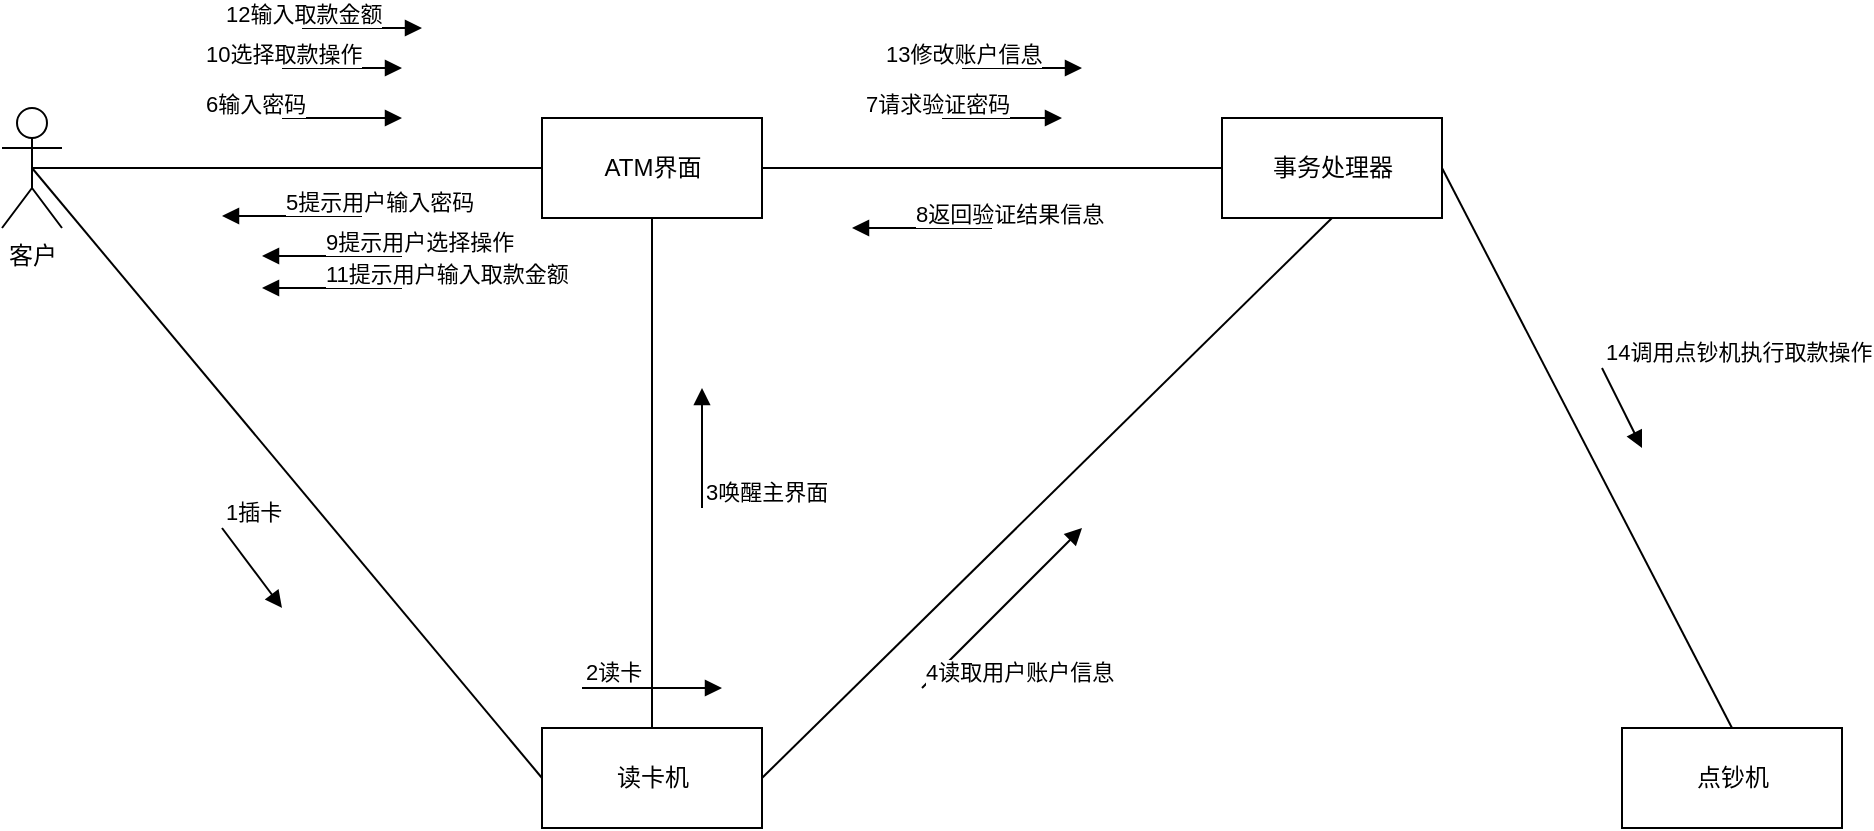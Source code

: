 <mxfile version="17.0.0" type="device"><diagram id="MIDFEm1Nah7zHZRz3Jmn" name="第 1 页"><mxGraphModel dx="1002" dy="714" grid="1" gridSize="10" guides="1" tooltips="1" connect="1" arrows="1" fold="1" page="1" pageScale="1" pageWidth="1169" pageHeight="827" math="0" shadow="0"><root><mxCell id="0"/><mxCell id="1" parent="0"/><mxCell id="c87Zd99VQi9qyugf4F2s-10" style="rounded=0;orthogonalLoop=1;jettySize=auto;html=1;exitX=0.5;exitY=0.5;exitDx=0;exitDy=0;exitPerimeter=0;entryX=0;entryY=0.5;entryDx=0;entryDy=0;endArrow=none;endFill=0;" edge="1" parent="1" source="c87Zd99VQi9qyugf4F2s-1" target="c87Zd99VQi9qyugf4F2s-7"><mxGeometry relative="1" as="geometry"/></mxCell><mxCell id="c87Zd99VQi9qyugf4F2s-11" style="edgeStyle=none;rounded=0;orthogonalLoop=1;jettySize=auto;html=1;exitX=0.5;exitY=0.5;exitDx=0;exitDy=0;exitPerimeter=0;entryX=0;entryY=0.5;entryDx=0;entryDy=0;endArrow=none;endFill=0;" edge="1" parent="1" source="c87Zd99VQi9qyugf4F2s-1" target="c87Zd99VQi9qyugf4F2s-3"><mxGeometry relative="1" as="geometry"/></mxCell><mxCell id="c87Zd99VQi9qyugf4F2s-1" value="客户&lt;br&gt;" style="shape=umlActor;verticalLabelPosition=bottom;verticalAlign=top;html=1;outlineConnect=0;" vertex="1" parent="1"><mxGeometry x="90" y="140" width="30" height="60" as="geometry"/></mxCell><mxCell id="c87Zd99VQi9qyugf4F2s-12" style="edgeStyle=none;rounded=0;orthogonalLoop=1;jettySize=auto;html=1;exitX=0.5;exitY=1;exitDx=0;exitDy=0;entryX=0.5;entryY=0;entryDx=0;entryDy=0;endArrow=none;endFill=0;" edge="1" parent="1" source="c87Zd99VQi9qyugf4F2s-3" target="c87Zd99VQi9qyugf4F2s-7"><mxGeometry relative="1" as="geometry"/></mxCell><mxCell id="c87Zd99VQi9qyugf4F2s-13" style="edgeStyle=none;rounded=0;orthogonalLoop=1;jettySize=auto;html=1;exitX=1;exitY=0.5;exitDx=0;exitDy=0;entryX=0;entryY=0.5;entryDx=0;entryDy=0;endArrow=none;endFill=0;" edge="1" parent="1" source="c87Zd99VQi9qyugf4F2s-3" target="c87Zd99VQi9qyugf4F2s-5"><mxGeometry relative="1" as="geometry"/></mxCell><mxCell id="c87Zd99VQi9qyugf4F2s-3" value="ATM界面" style="html=1;" vertex="1" parent="1"><mxGeometry x="360" y="145" width="110" height="50" as="geometry"/></mxCell><mxCell id="c87Zd99VQi9qyugf4F2s-4" value="点钞机&lt;span style=&quot;color: rgba(0 , 0 , 0 , 0) ; font-family: monospace ; font-size: 0px&quot;&gt;%3CmxGraphModel%3E%3Croot%3E%3CmxCell%20id%3D%220%22%2F%3E%3CmxCell%20id%3D%221%22%20parent%3D%220%22%2F%3E%3CmxCell%20id%3D%222%22%20value%3D%22ATM%E7%95%8C%E9%9D%A2%22%20style%3D%22html%3D1%3B%22%20vertex%3D%221%22%20parent%3D%221%22%3E%3CmxGeometry%20x%3D%22530%22%20y%3D%22340%22%20width%3D%22110%22%20height%3D%2250%22%20as%3D%22geometry%22%2F%3E%3C%2FmxCell%3E%3C%2Froot%3E%3C%2FmxGraphModel%3E&lt;/span&gt;&lt;span style=&quot;color: rgba(0 , 0 , 0 , 0) ; font-family: monospace ; font-size: 0px&quot;&gt;%3CmxGraphModel%3E%3Croot%3E%3CmxCell%20id%3D%220%22%2F%3E%3CmxCell%20id%3D%221%22%20parent%3D%220%22%2F%3E%3CmxCell%20id%3D%222%22%20value%3D%22ATM%E7%95%8C%E9%9D%A2%22%20style%3D%22html%3D1%3B%22%20vertex%3D%221%22%20parent%3D%221%22%3E%3CmxGeometry%20x%3D%22530%22%20y%3D%22340%22%20width%3D%22110%22%20height%3D%2250%22%20as%3D%22geometry%22%2F%3E%3C%2FmxCell%3E%3C%2Froot%3E%3C%2FmxGraphModel%3E&lt;/span&gt;" style="html=1;" vertex="1" parent="1"><mxGeometry x="900" y="450" width="110" height="50" as="geometry"/></mxCell><mxCell id="c87Zd99VQi9qyugf4F2s-15" style="edgeStyle=none;rounded=0;orthogonalLoop=1;jettySize=auto;html=1;exitX=1;exitY=0.5;exitDx=0;exitDy=0;entryX=0.5;entryY=0;entryDx=0;entryDy=0;endArrow=none;endFill=0;" edge="1" parent="1" source="c87Zd99VQi9qyugf4F2s-5" target="c87Zd99VQi9qyugf4F2s-4"><mxGeometry relative="1" as="geometry"/></mxCell><mxCell id="c87Zd99VQi9qyugf4F2s-5" value="事务处理器&lt;span style=&quot;color: rgba(0 , 0 , 0 , 0) ; font-family: monospace ; font-size: 0px&quot;&gt;%3CmxGraphModel%3E%3Croot%3E%3CmxCell%20id%3D%220%22%2F%3E%3CmxCell%20id%3D%221%22%20parent%3D%220%22%2F%3E%3CmxCell%20id%3D%222%22%20value%3D%22ATM%E7%95%8C%E9%9D%A2%22%20style%3D%22html%3D1%3B%22%20vertex%3D%221%22%20parent%3D%221%22%3E%3CmxGeometry%20x%3D%22530%22%20y%3D%22340%22%20width%3D%22110%22%20height%3D%2250%22%20as%3D%22geometry%22%2F%3E%3C%2FmxCell%3E%3C%2Froot%3E%3C%2FmxGraphModel%3E&lt;/span&gt;" style="html=1;" vertex="1" parent="1"><mxGeometry x="700" y="145" width="110" height="50" as="geometry"/></mxCell><mxCell id="c87Zd99VQi9qyugf4F2s-14" style="edgeStyle=none;rounded=0;orthogonalLoop=1;jettySize=auto;html=1;exitX=1;exitY=0.5;exitDx=0;exitDy=0;entryX=0.5;entryY=1;entryDx=0;entryDy=0;endArrow=none;endFill=0;" edge="1" parent="1" source="c87Zd99VQi9qyugf4F2s-7" target="c87Zd99VQi9qyugf4F2s-5"><mxGeometry relative="1" as="geometry"/></mxCell><mxCell id="c87Zd99VQi9qyugf4F2s-7" value="读卡机" style="html=1;" vertex="1" parent="1"><mxGeometry x="360" y="450" width="110" height="50" as="geometry"/></mxCell><mxCell id="c87Zd99VQi9qyugf4F2s-16" value="" style="endArrow=block;endFill=1;html=1;align=left;verticalAlign=top;rounded=0;" edge="1" parent="1"><mxGeometry x="-1" relative="1" as="geometry"><mxPoint x="200" y="350" as="sourcePoint"/><mxPoint x="230" y="390" as="targetPoint"/></mxGeometry></mxCell><mxCell id="c87Zd99VQi9qyugf4F2s-17" value="1插卡" style="edgeLabel;resizable=0;html=1;align=left;verticalAlign=bottom;" connectable="0" vertex="1" parent="c87Zd99VQi9qyugf4F2s-16"><mxGeometry x="-1" relative="1" as="geometry"/></mxCell><mxCell id="c87Zd99VQi9qyugf4F2s-20" value="" style="endArrow=block;endFill=1;html=1;align=left;verticalAlign=top;rounded=0;" edge="1" parent="1"><mxGeometry x="-1" relative="1" as="geometry"><mxPoint x="380" y="430" as="sourcePoint"/><mxPoint x="450" y="430" as="targetPoint"/></mxGeometry></mxCell><mxCell id="c87Zd99VQi9qyugf4F2s-21" value="2读卡" style="edgeLabel;resizable=0;html=1;align=left;verticalAlign=bottom;" connectable="0" vertex="1" parent="c87Zd99VQi9qyugf4F2s-20"><mxGeometry x="-1" relative="1" as="geometry"/></mxCell><mxCell id="c87Zd99VQi9qyugf4F2s-22" value="" style="endArrow=block;endFill=1;html=1;align=left;verticalAlign=top;rounded=0;" edge="1" parent="1"><mxGeometry x="-1" relative="1" as="geometry"><mxPoint x="440" y="340" as="sourcePoint"/><mxPoint x="440" y="280" as="targetPoint"/></mxGeometry></mxCell><mxCell id="c87Zd99VQi9qyugf4F2s-23" value="3唤醒主界面" style="edgeLabel;resizable=0;html=1;align=left;verticalAlign=bottom;" connectable="0" vertex="1" parent="c87Zd99VQi9qyugf4F2s-22"><mxGeometry x="-1" relative="1" as="geometry"/></mxCell><mxCell id="c87Zd99VQi9qyugf4F2s-24" value="" style="endArrow=block;endFill=1;html=1;align=left;verticalAlign=top;rounded=0;" edge="1" parent="1"><mxGeometry x="-1" relative="1" as="geometry"><mxPoint x="550" y="430" as="sourcePoint"/><mxPoint x="630" y="350" as="targetPoint"/></mxGeometry></mxCell><mxCell id="c87Zd99VQi9qyugf4F2s-25" value="4读取用户账户信息" style="edgeLabel;resizable=0;html=1;align=left;verticalAlign=bottom;" connectable="0" vertex="1" parent="c87Zd99VQi9qyugf4F2s-24"><mxGeometry x="-1" relative="1" as="geometry"/></mxCell><mxCell id="c87Zd99VQi9qyugf4F2s-26" value="" style="endArrow=block;endFill=1;html=1;align=left;verticalAlign=top;rounded=0;" edge="1" parent="1"><mxGeometry x="-1" relative="1" as="geometry"><mxPoint x="270" y="194" as="sourcePoint"/><mxPoint x="200" y="194" as="targetPoint"/></mxGeometry></mxCell><mxCell id="c87Zd99VQi9qyugf4F2s-27" value="5提示用户输入密码" style="edgeLabel;resizable=0;html=1;align=left;verticalAlign=bottom;" connectable="0" vertex="1" parent="c87Zd99VQi9qyugf4F2s-26"><mxGeometry x="-1" relative="1" as="geometry"><mxPoint x="-40" y="1" as="offset"/></mxGeometry></mxCell><mxCell id="c87Zd99VQi9qyugf4F2s-29" value="" style="endArrow=block;endFill=1;html=1;align=left;verticalAlign=top;rounded=0;" edge="1" parent="1"><mxGeometry x="-1" relative="1" as="geometry"><mxPoint x="230" y="145" as="sourcePoint"/><mxPoint x="290" y="145" as="targetPoint"/></mxGeometry></mxCell><mxCell id="c87Zd99VQi9qyugf4F2s-30" value="6输入密码" style="edgeLabel;resizable=0;html=1;align=left;verticalAlign=bottom;" connectable="0" vertex="1" parent="c87Zd99VQi9qyugf4F2s-29"><mxGeometry x="-1" relative="1" as="geometry"><mxPoint x="-40" y="1" as="offset"/></mxGeometry></mxCell><mxCell id="c87Zd99VQi9qyugf4F2s-31" value="" style="endArrow=block;endFill=1;html=1;align=left;verticalAlign=top;rounded=0;" edge="1" parent="1"><mxGeometry x="-1" relative="1" as="geometry"><mxPoint x="560" y="145" as="sourcePoint"/><mxPoint x="620" y="145" as="targetPoint"/></mxGeometry></mxCell><mxCell id="c87Zd99VQi9qyugf4F2s-32" value="7请求验证密码" style="edgeLabel;resizable=0;html=1;align=left;verticalAlign=bottom;" connectable="0" vertex="1" parent="c87Zd99VQi9qyugf4F2s-31"><mxGeometry x="-1" relative="1" as="geometry"><mxPoint x="-40" y="1" as="offset"/></mxGeometry></mxCell><mxCell id="c87Zd99VQi9qyugf4F2s-33" value="" style="endArrow=block;endFill=1;html=1;align=left;verticalAlign=top;rounded=0;" edge="1" parent="1"><mxGeometry x="-1" relative="1" as="geometry"><mxPoint x="585" y="200" as="sourcePoint"/><mxPoint x="515" y="200" as="targetPoint"/></mxGeometry></mxCell><mxCell id="c87Zd99VQi9qyugf4F2s-34" value="8返回验证结果信息" style="edgeLabel;resizable=0;html=1;align=left;verticalAlign=bottom;" connectable="0" vertex="1" parent="c87Zd99VQi9qyugf4F2s-33"><mxGeometry x="-1" relative="1" as="geometry"><mxPoint x="-40" y="1" as="offset"/></mxGeometry></mxCell><mxCell id="c87Zd99VQi9qyugf4F2s-35" value="" style="endArrow=block;endFill=1;html=1;align=left;verticalAlign=top;rounded=0;" edge="1" parent="1"><mxGeometry x="-1" relative="1" as="geometry"><mxPoint x="290" y="214" as="sourcePoint"/><mxPoint x="220" y="214" as="targetPoint"/></mxGeometry></mxCell><mxCell id="c87Zd99VQi9qyugf4F2s-36" value="9提示用户选择操作" style="edgeLabel;resizable=0;html=1;align=left;verticalAlign=bottom;" connectable="0" vertex="1" parent="c87Zd99VQi9qyugf4F2s-35"><mxGeometry x="-1" relative="1" as="geometry"><mxPoint x="-40" y="1" as="offset"/></mxGeometry></mxCell><mxCell id="c87Zd99VQi9qyugf4F2s-37" value="" style="endArrow=block;endFill=1;html=1;align=left;verticalAlign=top;rounded=0;" edge="1" parent="1"><mxGeometry x="-1" relative="1" as="geometry"><mxPoint x="230" y="120" as="sourcePoint"/><mxPoint x="290" y="120" as="targetPoint"/></mxGeometry></mxCell><mxCell id="c87Zd99VQi9qyugf4F2s-38" value="10选择取款操作" style="edgeLabel;resizable=0;html=1;align=left;verticalAlign=bottom;" connectable="0" vertex="1" parent="c87Zd99VQi9qyugf4F2s-37"><mxGeometry x="-1" relative="1" as="geometry"><mxPoint x="-40" y="1" as="offset"/></mxGeometry></mxCell><mxCell id="c87Zd99VQi9qyugf4F2s-39" value="" style="endArrow=block;endFill=1;html=1;align=left;verticalAlign=top;rounded=0;" edge="1" parent="1"><mxGeometry x="-1" relative="1" as="geometry"><mxPoint x="290" y="230" as="sourcePoint"/><mxPoint x="220" y="230" as="targetPoint"/></mxGeometry></mxCell><mxCell id="c87Zd99VQi9qyugf4F2s-40" value="11提示用户输入取款金额" style="edgeLabel;resizable=0;html=1;align=left;verticalAlign=bottom;" connectable="0" vertex="1" parent="c87Zd99VQi9qyugf4F2s-39"><mxGeometry x="-1" relative="1" as="geometry"><mxPoint x="-40" y="1" as="offset"/></mxGeometry></mxCell><mxCell id="c87Zd99VQi9qyugf4F2s-41" value="" style="endArrow=block;endFill=1;html=1;align=left;verticalAlign=top;rounded=0;" edge="1" parent="1"><mxGeometry x="-1" relative="1" as="geometry"><mxPoint x="240" y="100" as="sourcePoint"/><mxPoint x="300" y="100" as="targetPoint"/></mxGeometry></mxCell><mxCell id="c87Zd99VQi9qyugf4F2s-42" value="12输入取款金额" style="edgeLabel;resizable=0;html=1;align=left;verticalAlign=bottom;" connectable="0" vertex="1" parent="c87Zd99VQi9qyugf4F2s-41"><mxGeometry x="-1" relative="1" as="geometry"><mxPoint x="-40" y="1" as="offset"/></mxGeometry></mxCell><mxCell id="c87Zd99VQi9qyugf4F2s-43" value="" style="endArrow=block;endFill=1;html=1;align=left;verticalAlign=top;rounded=0;" edge="1" parent="1"><mxGeometry x="-1" relative="1" as="geometry"><mxPoint x="570" y="120" as="sourcePoint"/><mxPoint x="630" y="120" as="targetPoint"/></mxGeometry></mxCell><mxCell id="c87Zd99VQi9qyugf4F2s-44" value="13修改账户信息" style="edgeLabel;resizable=0;html=1;align=left;verticalAlign=bottom;" connectable="0" vertex="1" parent="c87Zd99VQi9qyugf4F2s-43"><mxGeometry x="-1" relative="1" as="geometry"><mxPoint x="-40" y="1" as="offset"/></mxGeometry></mxCell><mxCell id="c87Zd99VQi9qyugf4F2s-45" value="" style="endArrow=block;endFill=1;html=1;align=left;verticalAlign=top;rounded=0;" edge="1" parent="1"><mxGeometry x="-1" relative="1" as="geometry"><mxPoint x="890" y="270" as="sourcePoint"/><mxPoint x="910" y="310" as="targetPoint"/></mxGeometry></mxCell><mxCell id="c87Zd99VQi9qyugf4F2s-46" value="14调用点钞机执行取款操作" style="edgeLabel;resizable=0;html=1;align=left;verticalAlign=bottom;" connectable="0" vertex="1" parent="c87Zd99VQi9qyugf4F2s-45"><mxGeometry x="-1" relative="1" as="geometry"/></mxCell></root></mxGraphModel></diagram></mxfile>